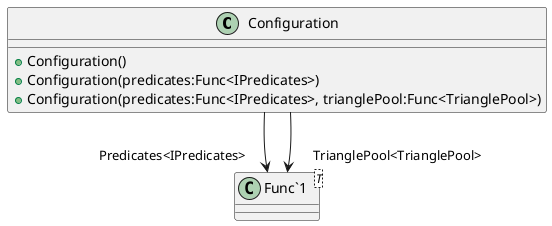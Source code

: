 @startuml
class Configuration {
    + Configuration()
    + Configuration(predicates:Func<IPredicates>)
    + Configuration(predicates:Func<IPredicates>, trianglePool:Func<TrianglePool>)
}
class "Func`1"<T> {
}
Configuration --> "Predicates<IPredicates>" "Func`1"
Configuration --> "TrianglePool<TrianglePool>" "Func`1"
@enduml
